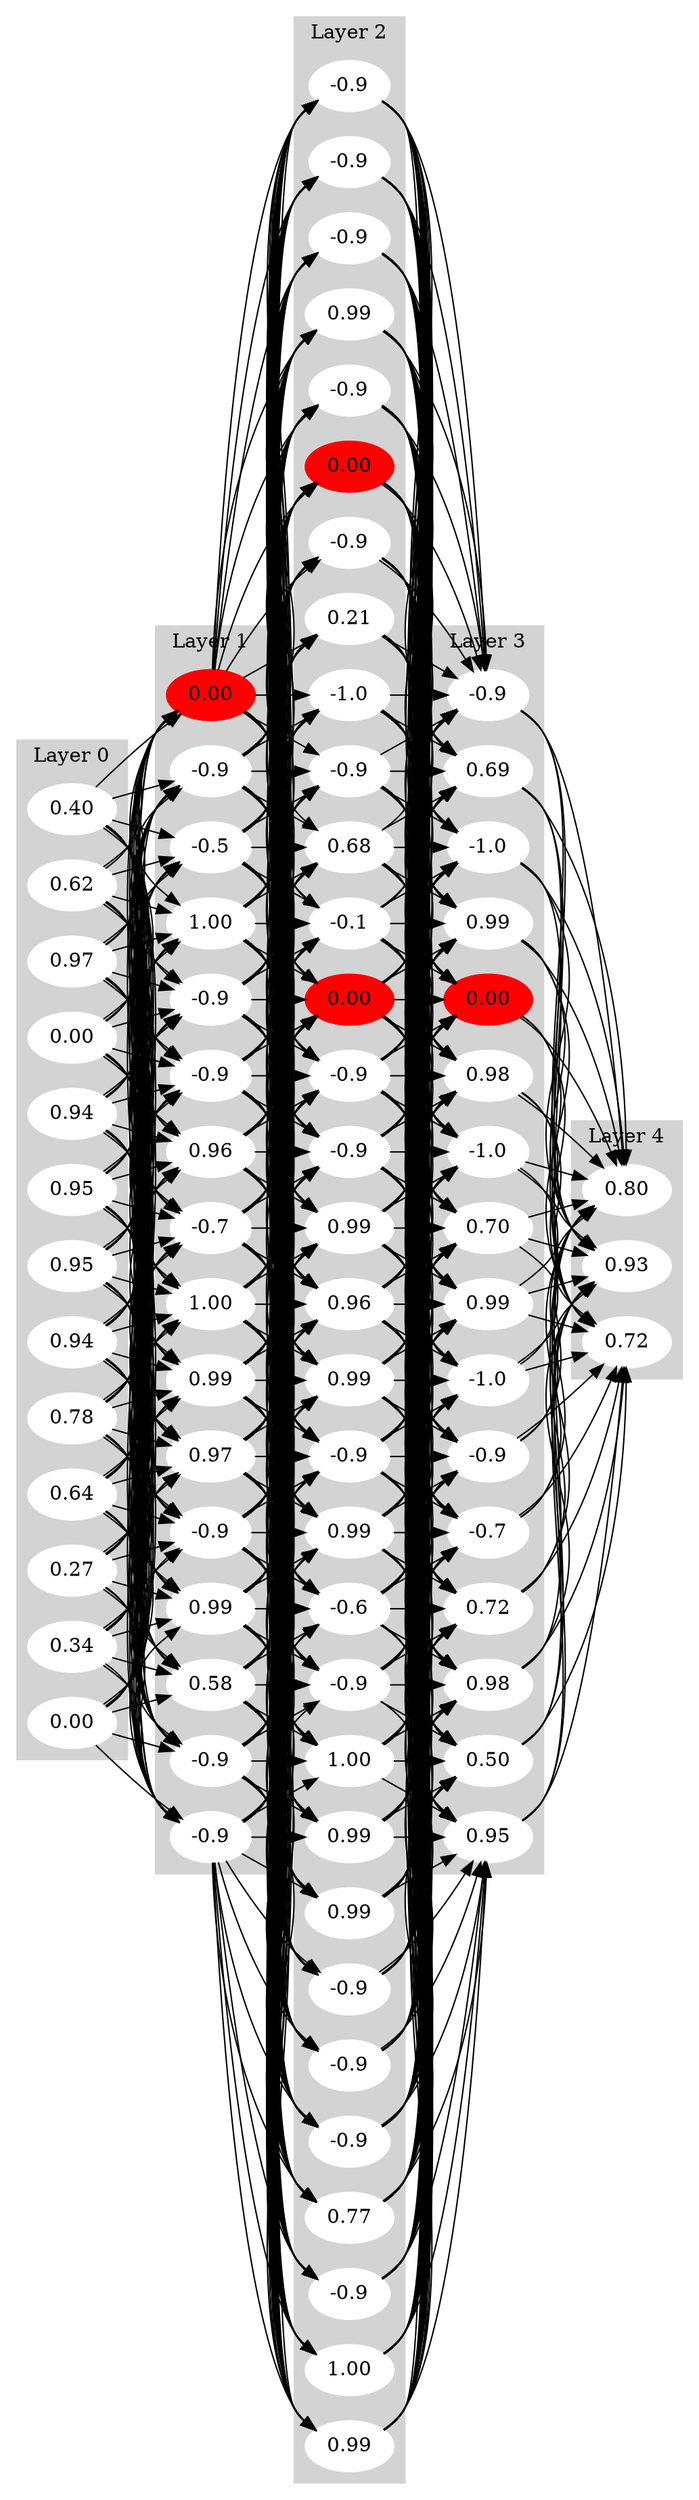 digraph G {
  rankdir=LR;
  subgraph cluster_0 {
    style=filled;
    color=lightgrey;
    node [style=filled,color=white];
    i0h0 [style=filled, color=white, label="0.94"];
    i0h1 [style=filled, color=white, label="0.95"];
    i0h2 [style=filled, color=white, label="0.95"];
    i0h3 [style=filled, color=white, label="0.94"];
    i0h4 [style=filled, color=white, label="0.78"];
    i0h5 [style=filled, color=white, label="0.64"];
    i0h6 [style=filled, color=white, label="0.27"];
    i0h7 [style=filled, color=white, label="0.34"];
    i0h8 [style=filled, color=white, label="0.00"];
    i0h9 [style=filled, color=white, label="0.40"];
    i0h10 [style=filled, color=white, label="0.62"];
    i0h11 [style=filled, color=white, label="0.97"];
    i0h12 [style=filled, color=white, label="0.00"];
    label = "Layer 0";
  }
  subgraph cluster_1 {
    style=filled;
    color=lightgrey;
    node [style=filled,color=white];
    i1h0 [style=filled, color=white, label="1.00"];
    i1h1 [style=filled, color=white, label="0.99"];
    i1h2 [style=filled, color=white, label="0.97"];
    i1h3 [style=filled, color=white, label="-0.9"];
    i1h4 [style=filled, color=white, label="0.99"];
    i1h5 [style=filled, color=white, label="0.58"];
    i1h6 [style=filled, color=white, label="-0.9"];
    i1h7 [style=filled, color=white, label="-0.9"];
    i1h8 [style=filled, color=red, label="0.00"];
    i1h9 [style=filled, color=white, label="-0.9"];
    i1h10 [style=filled, color=white, label="-0.5"];
    i1h11 [style=filled, color=white, label="1.00"];
    i1h12 [style=filled, color=white, label="-0.9"];
    i1h13 [style=filled, color=white, label="-0.9"];
    i1h14 [style=filled, color=white, label="0.96"];
    i1h15 [style=filled, color=white, label="-0.7"];
    label = "Layer 1";
  }
  subgraph cluster_2 {
    style=filled;
    color=lightgrey;
    node [style=filled,color=white];
    i2h0 [style=filled, color=white, label="-1.0"];
    i2h1 [style=filled, color=white, label="-0.9"];
    i2h2 [style=filled, color=white, label="0.68"];
    i2h3 [style=filled, color=white, label="-0.1"];
    i2h4 [style=filled, color=red, label="0.00"];
    i2h5 [style=filled, color=white, label="-0.9"];
    i2h6 [style=filled, color=white, label="-0.9"];
    i2h7 [style=filled, color=white, label="0.99"];
    i2h8 [style=filled, color=white, label="0.96"];
    i2h9 [style=filled, color=white, label="0.99"];
    i2h10 [style=filled, color=white, label="-0.9"];
    i2h11 [style=filled, color=white, label="0.99"];
    i2h12 [style=filled, color=white, label="-0.6"];
    i2h13 [style=filled, color=white, label="-0.9"];
    i2h14 [style=filled, color=white, label="1.00"];
    i2h15 [style=filled, color=white, label="0.99"];
    i2h16 [style=filled, color=white, label="0.99"];
    i2h17 [style=filled, color=white, label="-0.9"];
    i2h18 [style=filled, color=white, label="-0.9"];
    i2h19 [style=filled, color=white, label="-0.9"];
    i2h20 [style=filled, color=white, label="0.77"];
    i2h21 [style=filled, color=white, label="-0.9"];
    i2h22 [style=filled, color=white, label="1.00"];
    i2h23 [style=filled, color=white, label="0.99"];
    i2h24 [style=filled, color=white, label="-0.9"];
    i2h25 [style=filled, color=white, label="-0.9"];
    i2h26 [style=filled, color=white, label="-0.9"];
    i2h27 [style=filled, color=white, label="0.99"];
    i2h28 [style=filled, color=white, label="-0.9"];
    i2h29 [style=filled, color=red, label="0.00"];
    i2h30 [style=filled, color=white, label="-0.9"];
    i2h31 [style=filled, color=white, label="0.21"];
    label = "Layer 2";
  }
  subgraph cluster_3 {
    style=filled;
    color=lightgrey;
    node [style=filled,color=white];
    i3h0 [style=filled, color=white, label="0.99"];
    i3h1 [style=filled, color=white, label="-1.0"];
    i3h2 [style=filled, color=white, label="-0.9"];
    i3h3 [style=filled, color=white, label="-0.7"];
    i3h4 [style=filled, color=white, label="0.72"];
    i3h5 [style=filled, color=white, label="0.98"];
    i3h6 [style=filled, color=white, label="0.50"];
    i3h7 [style=filled, color=white, label="0.95"];
    i3h8 [style=filled, color=white, label="-0.9"];
    i3h9 [style=filled, color=white, label="0.69"];
    i3h10 [style=filled, color=white, label="-1.0"];
    i3h11 [style=filled, color=white, label="0.99"];
    i3h12 [style=filled, color=red, label="0.00"];
    i3h13 [style=filled, color=white, label="0.98"];
    i3h14 [style=filled, color=white, label="-1.0"];
    i3h15 [style=filled, color=white, label="0.70"];
    label = "Layer 3";
  }
  subgraph cluster_4 {
    style=filled;
    color=lightgrey;
    node [style=filled,color=white];
    i4h0 [style=filled, color=white, label="0.72"];
    i4h1 [style=filled, color=white, label="0.80"];
    i4h2 [style=filled, color=white, label="0.93"];
    label = "Layer 4";
  }
  i0h0 -> i1h0;
  i0h0 -> i1h1;
  i0h0 -> i1h2;
  i0h0 -> i1h3;
  i0h0 -> i1h4;
  i0h0 -> i1h5;
  i0h0 -> i1h6;
  i0h0 -> i1h7;
  i0h0 -> i1h8;
  i0h0 -> i1h9;
  i0h0 -> i1h10;
  i0h0 -> i1h11;
  i0h0 -> i1h12;
  i0h0 -> i1h13;
  i0h0 -> i1h14;
  i0h0 -> i1h15;
  i0h1 -> i1h0;
  i0h1 -> i1h1;
  i0h1 -> i1h2;
  i0h1 -> i1h3;
  i0h1 -> i1h4;
  i0h1 -> i1h5;
  i0h1 -> i1h6;
  i0h1 -> i1h7;
  i0h1 -> i1h8;
  i0h1 -> i1h9;
  i0h1 -> i1h10;
  i0h1 -> i1h11;
  i0h1 -> i1h12;
  i0h1 -> i1h13;
  i0h1 -> i1h14;
  i0h1 -> i1h15;
  i0h2 -> i1h0;
  i0h2 -> i1h1;
  i0h2 -> i1h2;
  i0h2 -> i1h3;
  i0h2 -> i1h4;
  i0h2 -> i1h5;
  i0h2 -> i1h6;
  i0h2 -> i1h7;
  i0h2 -> i1h8;
  i0h2 -> i1h9;
  i0h2 -> i1h10;
  i0h2 -> i1h11;
  i0h2 -> i1h12;
  i0h2 -> i1h13;
  i0h2 -> i1h14;
  i0h2 -> i1h15;
  i0h3 -> i1h0;
  i0h3 -> i1h1;
  i0h3 -> i1h2;
  i0h3 -> i1h3;
  i0h3 -> i1h4;
  i0h3 -> i1h5;
  i0h3 -> i1h6;
  i0h3 -> i1h7;
  i0h3 -> i1h8;
  i0h3 -> i1h9;
  i0h3 -> i1h10;
  i0h3 -> i1h11;
  i0h3 -> i1h12;
  i0h3 -> i1h13;
  i0h3 -> i1h14;
  i0h3 -> i1h15;
  i0h4 -> i1h0;
  i0h4 -> i1h1;
  i0h4 -> i1h2;
  i0h4 -> i1h3;
  i0h4 -> i1h4;
  i0h4 -> i1h5;
  i0h4 -> i1h6;
  i0h4 -> i1h7;
  i0h4 -> i1h8;
  i0h4 -> i1h9;
  i0h4 -> i1h10;
  i0h4 -> i1h11;
  i0h4 -> i1h12;
  i0h4 -> i1h13;
  i0h4 -> i1h14;
  i0h4 -> i1h15;
  i0h5 -> i1h0;
  i0h5 -> i1h1;
  i0h5 -> i1h2;
  i0h5 -> i1h3;
  i0h5 -> i1h4;
  i0h5 -> i1h5;
  i0h5 -> i1h6;
  i0h5 -> i1h7;
  i0h5 -> i1h8;
  i0h5 -> i1h9;
  i0h5 -> i1h10;
  i0h5 -> i1h11;
  i0h5 -> i1h12;
  i0h5 -> i1h13;
  i0h5 -> i1h14;
  i0h5 -> i1h15;
  i0h6 -> i1h0;
  i0h6 -> i1h1;
  i0h6 -> i1h2;
  i0h6 -> i1h3;
  i0h6 -> i1h4;
  i0h6 -> i1h5;
  i0h6 -> i1h6;
  i0h6 -> i1h7;
  i0h6 -> i1h8;
  i0h6 -> i1h9;
  i0h6 -> i1h10;
  i0h6 -> i1h11;
  i0h6 -> i1h12;
  i0h6 -> i1h13;
  i0h6 -> i1h14;
  i0h6 -> i1h15;
  i0h7 -> i1h0;
  i0h7 -> i1h1;
  i0h7 -> i1h2;
  i0h7 -> i1h3;
  i0h7 -> i1h4;
  i0h7 -> i1h5;
  i0h7 -> i1h6;
  i0h7 -> i1h7;
  i0h7 -> i1h8;
  i0h7 -> i1h9;
  i0h7 -> i1h10;
  i0h7 -> i1h11;
  i0h7 -> i1h12;
  i0h7 -> i1h13;
  i0h7 -> i1h14;
  i0h7 -> i1h15;
  i0h8 -> i1h0;
  i0h8 -> i1h1;
  i0h8 -> i1h2;
  i0h8 -> i1h3;
  i0h8 -> i1h4;
  i0h8 -> i1h5;
  i0h8 -> i1h6;
  i0h8 -> i1h7;
  i0h8 -> i1h8;
  i0h8 -> i1h9;
  i0h8 -> i1h10;
  i0h8 -> i1h11;
  i0h8 -> i1h12;
  i0h8 -> i1h13;
  i0h8 -> i1h14;
  i0h8 -> i1h15;
  i0h9 -> i1h0;
  i0h9 -> i1h1;
  i0h9 -> i1h2;
  i0h9 -> i1h3;
  i0h9 -> i1h4;
  i0h9 -> i1h5;
  i0h9 -> i1h6;
  i0h9 -> i1h7;
  i0h9 -> i1h8;
  i0h9 -> i1h9;
  i0h9 -> i1h10;
  i0h9 -> i1h11;
  i0h9 -> i1h12;
  i0h9 -> i1h13;
  i0h9 -> i1h14;
  i0h9 -> i1h15;
  i0h10 -> i1h0;
  i0h10 -> i1h1;
  i0h10 -> i1h2;
  i0h10 -> i1h3;
  i0h10 -> i1h4;
  i0h10 -> i1h5;
  i0h10 -> i1h6;
  i0h10 -> i1h7;
  i0h10 -> i1h8;
  i0h10 -> i1h9;
  i0h10 -> i1h10;
  i0h10 -> i1h11;
  i0h10 -> i1h12;
  i0h10 -> i1h13;
  i0h10 -> i1h14;
  i0h10 -> i1h15;
  i0h11 -> i1h0;
  i0h11 -> i1h1;
  i0h11 -> i1h2;
  i0h11 -> i1h3;
  i0h11 -> i1h4;
  i0h11 -> i1h5;
  i0h11 -> i1h6;
  i0h11 -> i1h7;
  i0h11 -> i1h8;
  i0h11 -> i1h9;
  i0h11 -> i1h10;
  i0h11 -> i1h11;
  i0h11 -> i1h12;
  i0h11 -> i1h13;
  i0h11 -> i1h14;
  i0h11 -> i1h15;
  i0h12 -> i1h0;
  i0h12 -> i1h1;
  i0h12 -> i1h2;
  i0h12 -> i1h3;
  i0h12 -> i1h4;
  i0h12 -> i1h5;
  i0h12 -> i1h6;
  i0h12 -> i1h7;
  i0h12 -> i1h8;
  i0h12 -> i1h9;
  i0h12 -> i1h10;
  i0h12 -> i1h11;
  i0h12 -> i1h12;
  i0h12 -> i1h13;
  i0h12 -> i1h14;
  i0h12 -> i1h15;
  i1h0 -> i2h0;
  i1h0 -> i2h1;
  i1h0 -> i2h2;
  i1h0 -> i2h3;
  i1h0 -> i2h4;
  i1h0 -> i2h5;
  i1h0 -> i2h6;
  i1h0 -> i2h7;
  i1h0 -> i2h8;
  i1h0 -> i2h9;
  i1h0 -> i2h10;
  i1h0 -> i2h11;
  i1h0 -> i2h12;
  i1h0 -> i2h13;
  i1h0 -> i2h14;
  i1h0 -> i2h15;
  i1h0 -> i2h16;
  i1h0 -> i2h17;
  i1h0 -> i2h18;
  i1h0 -> i2h19;
  i1h0 -> i2h20;
  i1h0 -> i2h21;
  i1h0 -> i2h22;
  i1h0 -> i2h23;
  i1h0 -> i2h24;
  i1h0 -> i2h25;
  i1h0 -> i2h26;
  i1h0 -> i2h27;
  i1h0 -> i2h28;
  i1h0 -> i2h29;
  i1h0 -> i2h30;
  i1h0 -> i2h31;
  i1h1 -> i2h0;
  i1h1 -> i2h1;
  i1h1 -> i2h2;
  i1h1 -> i2h3;
  i1h1 -> i2h4;
  i1h1 -> i2h5;
  i1h1 -> i2h6;
  i1h1 -> i2h7;
  i1h1 -> i2h8;
  i1h1 -> i2h9;
  i1h1 -> i2h10;
  i1h1 -> i2h11;
  i1h1 -> i2h12;
  i1h1 -> i2h13;
  i1h1 -> i2h14;
  i1h1 -> i2h15;
  i1h1 -> i2h16;
  i1h1 -> i2h17;
  i1h1 -> i2h18;
  i1h1 -> i2h19;
  i1h1 -> i2h20;
  i1h1 -> i2h21;
  i1h1 -> i2h22;
  i1h1 -> i2h23;
  i1h1 -> i2h24;
  i1h1 -> i2h25;
  i1h1 -> i2h26;
  i1h1 -> i2h27;
  i1h1 -> i2h28;
  i1h1 -> i2h29;
  i1h1 -> i2h30;
  i1h1 -> i2h31;
  i1h2 -> i2h0;
  i1h2 -> i2h1;
  i1h2 -> i2h2;
  i1h2 -> i2h3;
  i1h2 -> i2h4;
  i1h2 -> i2h5;
  i1h2 -> i2h6;
  i1h2 -> i2h7;
  i1h2 -> i2h8;
  i1h2 -> i2h9;
  i1h2 -> i2h10;
  i1h2 -> i2h11;
  i1h2 -> i2h12;
  i1h2 -> i2h13;
  i1h2 -> i2h14;
  i1h2 -> i2h15;
  i1h2 -> i2h16;
  i1h2 -> i2h17;
  i1h2 -> i2h18;
  i1h2 -> i2h19;
  i1h2 -> i2h20;
  i1h2 -> i2h21;
  i1h2 -> i2h22;
  i1h2 -> i2h23;
  i1h2 -> i2h24;
  i1h2 -> i2h25;
  i1h2 -> i2h26;
  i1h2 -> i2h27;
  i1h2 -> i2h28;
  i1h2 -> i2h29;
  i1h2 -> i2h30;
  i1h2 -> i2h31;
  i1h3 -> i2h0;
  i1h3 -> i2h1;
  i1h3 -> i2h2;
  i1h3 -> i2h3;
  i1h3 -> i2h4;
  i1h3 -> i2h5;
  i1h3 -> i2h6;
  i1h3 -> i2h7;
  i1h3 -> i2h8;
  i1h3 -> i2h9;
  i1h3 -> i2h10;
  i1h3 -> i2h11;
  i1h3 -> i2h12;
  i1h3 -> i2h13;
  i1h3 -> i2h14;
  i1h3 -> i2h15;
  i1h3 -> i2h16;
  i1h3 -> i2h17;
  i1h3 -> i2h18;
  i1h3 -> i2h19;
  i1h3 -> i2h20;
  i1h3 -> i2h21;
  i1h3 -> i2h22;
  i1h3 -> i2h23;
  i1h3 -> i2h24;
  i1h3 -> i2h25;
  i1h3 -> i2h26;
  i1h3 -> i2h27;
  i1h3 -> i2h28;
  i1h3 -> i2h29;
  i1h3 -> i2h30;
  i1h3 -> i2h31;
  i1h4 -> i2h0;
  i1h4 -> i2h1;
  i1h4 -> i2h2;
  i1h4 -> i2h3;
  i1h4 -> i2h4;
  i1h4 -> i2h5;
  i1h4 -> i2h6;
  i1h4 -> i2h7;
  i1h4 -> i2h8;
  i1h4 -> i2h9;
  i1h4 -> i2h10;
  i1h4 -> i2h11;
  i1h4 -> i2h12;
  i1h4 -> i2h13;
  i1h4 -> i2h14;
  i1h4 -> i2h15;
  i1h4 -> i2h16;
  i1h4 -> i2h17;
  i1h4 -> i2h18;
  i1h4 -> i2h19;
  i1h4 -> i2h20;
  i1h4 -> i2h21;
  i1h4 -> i2h22;
  i1h4 -> i2h23;
  i1h4 -> i2h24;
  i1h4 -> i2h25;
  i1h4 -> i2h26;
  i1h4 -> i2h27;
  i1h4 -> i2h28;
  i1h4 -> i2h29;
  i1h4 -> i2h30;
  i1h4 -> i2h31;
  i1h5 -> i2h0;
  i1h5 -> i2h1;
  i1h5 -> i2h2;
  i1h5 -> i2h3;
  i1h5 -> i2h4;
  i1h5 -> i2h5;
  i1h5 -> i2h6;
  i1h5 -> i2h7;
  i1h5 -> i2h8;
  i1h5 -> i2h9;
  i1h5 -> i2h10;
  i1h5 -> i2h11;
  i1h5 -> i2h12;
  i1h5 -> i2h13;
  i1h5 -> i2h14;
  i1h5 -> i2h15;
  i1h5 -> i2h16;
  i1h5 -> i2h17;
  i1h5 -> i2h18;
  i1h5 -> i2h19;
  i1h5 -> i2h20;
  i1h5 -> i2h21;
  i1h5 -> i2h22;
  i1h5 -> i2h23;
  i1h5 -> i2h24;
  i1h5 -> i2h25;
  i1h5 -> i2h26;
  i1h5 -> i2h27;
  i1h5 -> i2h28;
  i1h5 -> i2h29;
  i1h5 -> i2h30;
  i1h5 -> i2h31;
  i1h6 -> i2h0;
  i1h6 -> i2h1;
  i1h6 -> i2h2;
  i1h6 -> i2h3;
  i1h6 -> i2h4;
  i1h6 -> i2h5;
  i1h6 -> i2h6;
  i1h6 -> i2h7;
  i1h6 -> i2h8;
  i1h6 -> i2h9;
  i1h6 -> i2h10;
  i1h6 -> i2h11;
  i1h6 -> i2h12;
  i1h6 -> i2h13;
  i1h6 -> i2h14;
  i1h6 -> i2h15;
  i1h6 -> i2h16;
  i1h6 -> i2h17;
  i1h6 -> i2h18;
  i1h6 -> i2h19;
  i1h6 -> i2h20;
  i1h6 -> i2h21;
  i1h6 -> i2h22;
  i1h6 -> i2h23;
  i1h6 -> i2h24;
  i1h6 -> i2h25;
  i1h6 -> i2h26;
  i1h6 -> i2h27;
  i1h6 -> i2h28;
  i1h6 -> i2h29;
  i1h6 -> i2h30;
  i1h6 -> i2h31;
  i1h7 -> i2h0;
  i1h7 -> i2h1;
  i1h7 -> i2h2;
  i1h7 -> i2h3;
  i1h7 -> i2h4;
  i1h7 -> i2h5;
  i1h7 -> i2h6;
  i1h7 -> i2h7;
  i1h7 -> i2h8;
  i1h7 -> i2h9;
  i1h7 -> i2h10;
  i1h7 -> i2h11;
  i1h7 -> i2h12;
  i1h7 -> i2h13;
  i1h7 -> i2h14;
  i1h7 -> i2h15;
  i1h7 -> i2h16;
  i1h7 -> i2h17;
  i1h7 -> i2h18;
  i1h7 -> i2h19;
  i1h7 -> i2h20;
  i1h7 -> i2h21;
  i1h7 -> i2h22;
  i1h7 -> i2h23;
  i1h7 -> i2h24;
  i1h7 -> i2h25;
  i1h7 -> i2h26;
  i1h7 -> i2h27;
  i1h7 -> i2h28;
  i1h7 -> i2h29;
  i1h7 -> i2h30;
  i1h7 -> i2h31;
  i1h8 -> i2h0;
  i1h8 -> i2h1;
  i1h8 -> i2h2;
  i1h8 -> i2h3;
  i1h8 -> i2h4;
  i1h8 -> i2h5;
  i1h8 -> i2h6;
  i1h8 -> i2h7;
  i1h8 -> i2h8;
  i1h8 -> i2h9;
  i1h8 -> i2h10;
  i1h8 -> i2h11;
  i1h8 -> i2h12;
  i1h8 -> i2h13;
  i1h8 -> i2h14;
  i1h8 -> i2h15;
  i1h8 -> i2h16;
  i1h8 -> i2h17;
  i1h8 -> i2h18;
  i1h8 -> i2h19;
  i1h8 -> i2h20;
  i1h8 -> i2h21;
  i1h8 -> i2h22;
  i1h8 -> i2h23;
  i1h8 -> i2h24;
  i1h8 -> i2h25;
  i1h8 -> i2h26;
  i1h8 -> i2h27;
  i1h8 -> i2h28;
  i1h8 -> i2h29;
  i1h8 -> i2h30;
  i1h8 -> i2h31;
  i1h9 -> i2h0;
  i1h9 -> i2h1;
  i1h9 -> i2h2;
  i1h9 -> i2h3;
  i1h9 -> i2h4;
  i1h9 -> i2h5;
  i1h9 -> i2h6;
  i1h9 -> i2h7;
  i1h9 -> i2h8;
  i1h9 -> i2h9;
  i1h9 -> i2h10;
  i1h9 -> i2h11;
  i1h9 -> i2h12;
  i1h9 -> i2h13;
  i1h9 -> i2h14;
  i1h9 -> i2h15;
  i1h9 -> i2h16;
  i1h9 -> i2h17;
  i1h9 -> i2h18;
  i1h9 -> i2h19;
  i1h9 -> i2h20;
  i1h9 -> i2h21;
  i1h9 -> i2h22;
  i1h9 -> i2h23;
  i1h9 -> i2h24;
  i1h9 -> i2h25;
  i1h9 -> i2h26;
  i1h9 -> i2h27;
  i1h9 -> i2h28;
  i1h9 -> i2h29;
  i1h9 -> i2h30;
  i1h9 -> i2h31;
  i1h10 -> i2h0;
  i1h10 -> i2h1;
  i1h10 -> i2h2;
  i1h10 -> i2h3;
  i1h10 -> i2h4;
  i1h10 -> i2h5;
  i1h10 -> i2h6;
  i1h10 -> i2h7;
  i1h10 -> i2h8;
  i1h10 -> i2h9;
  i1h10 -> i2h10;
  i1h10 -> i2h11;
  i1h10 -> i2h12;
  i1h10 -> i2h13;
  i1h10 -> i2h14;
  i1h10 -> i2h15;
  i1h10 -> i2h16;
  i1h10 -> i2h17;
  i1h10 -> i2h18;
  i1h10 -> i2h19;
  i1h10 -> i2h20;
  i1h10 -> i2h21;
  i1h10 -> i2h22;
  i1h10 -> i2h23;
  i1h10 -> i2h24;
  i1h10 -> i2h25;
  i1h10 -> i2h26;
  i1h10 -> i2h27;
  i1h10 -> i2h28;
  i1h10 -> i2h29;
  i1h10 -> i2h30;
  i1h10 -> i2h31;
  i1h11 -> i2h0;
  i1h11 -> i2h1;
  i1h11 -> i2h2;
  i1h11 -> i2h3;
  i1h11 -> i2h4;
  i1h11 -> i2h5;
  i1h11 -> i2h6;
  i1h11 -> i2h7;
  i1h11 -> i2h8;
  i1h11 -> i2h9;
  i1h11 -> i2h10;
  i1h11 -> i2h11;
  i1h11 -> i2h12;
  i1h11 -> i2h13;
  i1h11 -> i2h14;
  i1h11 -> i2h15;
  i1h11 -> i2h16;
  i1h11 -> i2h17;
  i1h11 -> i2h18;
  i1h11 -> i2h19;
  i1h11 -> i2h20;
  i1h11 -> i2h21;
  i1h11 -> i2h22;
  i1h11 -> i2h23;
  i1h11 -> i2h24;
  i1h11 -> i2h25;
  i1h11 -> i2h26;
  i1h11 -> i2h27;
  i1h11 -> i2h28;
  i1h11 -> i2h29;
  i1h11 -> i2h30;
  i1h11 -> i2h31;
  i1h12 -> i2h0;
  i1h12 -> i2h1;
  i1h12 -> i2h2;
  i1h12 -> i2h3;
  i1h12 -> i2h4;
  i1h12 -> i2h5;
  i1h12 -> i2h6;
  i1h12 -> i2h7;
  i1h12 -> i2h8;
  i1h12 -> i2h9;
  i1h12 -> i2h10;
  i1h12 -> i2h11;
  i1h12 -> i2h12;
  i1h12 -> i2h13;
  i1h12 -> i2h14;
  i1h12 -> i2h15;
  i1h12 -> i2h16;
  i1h12 -> i2h17;
  i1h12 -> i2h18;
  i1h12 -> i2h19;
  i1h12 -> i2h20;
  i1h12 -> i2h21;
  i1h12 -> i2h22;
  i1h12 -> i2h23;
  i1h12 -> i2h24;
  i1h12 -> i2h25;
  i1h12 -> i2h26;
  i1h12 -> i2h27;
  i1h12 -> i2h28;
  i1h12 -> i2h29;
  i1h12 -> i2h30;
  i1h12 -> i2h31;
  i1h13 -> i2h0;
  i1h13 -> i2h1;
  i1h13 -> i2h2;
  i1h13 -> i2h3;
  i1h13 -> i2h4;
  i1h13 -> i2h5;
  i1h13 -> i2h6;
  i1h13 -> i2h7;
  i1h13 -> i2h8;
  i1h13 -> i2h9;
  i1h13 -> i2h10;
  i1h13 -> i2h11;
  i1h13 -> i2h12;
  i1h13 -> i2h13;
  i1h13 -> i2h14;
  i1h13 -> i2h15;
  i1h13 -> i2h16;
  i1h13 -> i2h17;
  i1h13 -> i2h18;
  i1h13 -> i2h19;
  i1h13 -> i2h20;
  i1h13 -> i2h21;
  i1h13 -> i2h22;
  i1h13 -> i2h23;
  i1h13 -> i2h24;
  i1h13 -> i2h25;
  i1h13 -> i2h26;
  i1h13 -> i2h27;
  i1h13 -> i2h28;
  i1h13 -> i2h29;
  i1h13 -> i2h30;
  i1h13 -> i2h31;
  i1h14 -> i2h0;
  i1h14 -> i2h1;
  i1h14 -> i2h2;
  i1h14 -> i2h3;
  i1h14 -> i2h4;
  i1h14 -> i2h5;
  i1h14 -> i2h6;
  i1h14 -> i2h7;
  i1h14 -> i2h8;
  i1h14 -> i2h9;
  i1h14 -> i2h10;
  i1h14 -> i2h11;
  i1h14 -> i2h12;
  i1h14 -> i2h13;
  i1h14 -> i2h14;
  i1h14 -> i2h15;
  i1h14 -> i2h16;
  i1h14 -> i2h17;
  i1h14 -> i2h18;
  i1h14 -> i2h19;
  i1h14 -> i2h20;
  i1h14 -> i2h21;
  i1h14 -> i2h22;
  i1h14 -> i2h23;
  i1h14 -> i2h24;
  i1h14 -> i2h25;
  i1h14 -> i2h26;
  i1h14 -> i2h27;
  i1h14 -> i2h28;
  i1h14 -> i2h29;
  i1h14 -> i2h30;
  i1h14 -> i2h31;
  i1h15 -> i2h0;
  i1h15 -> i2h1;
  i1h15 -> i2h2;
  i1h15 -> i2h3;
  i1h15 -> i2h4;
  i1h15 -> i2h5;
  i1h15 -> i2h6;
  i1h15 -> i2h7;
  i1h15 -> i2h8;
  i1h15 -> i2h9;
  i1h15 -> i2h10;
  i1h15 -> i2h11;
  i1h15 -> i2h12;
  i1h15 -> i2h13;
  i1h15 -> i2h14;
  i1h15 -> i2h15;
  i1h15 -> i2h16;
  i1h15 -> i2h17;
  i1h15 -> i2h18;
  i1h15 -> i2h19;
  i1h15 -> i2h20;
  i1h15 -> i2h21;
  i1h15 -> i2h22;
  i1h15 -> i2h23;
  i1h15 -> i2h24;
  i1h15 -> i2h25;
  i1h15 -> i2h26;
  i1h15 -> i2h27;
  i1h15 -> i2h28;
  i1h15 -> i2h29;
  i1h15 -> i2h30;
  i1h15 -> i2h31;
  i2h0 -> i3h0;
  i2h0 -> i3h1;
  i2h0 -> i3h2;
  i2h0 -> i3h3;
  i2h0 -> i3h4;
  i2h0 -> i3h5;
  i2h0 -> i3h6;
  i2h0 -> i3h7;
  i2h0 -> i3h8;
  i2h0 -> i3h9;
  i2h0 -> i3h10;
  i2h0 -> i3h11;
  i2h0 -> i3h12;
  i2h0 -> i3h13;
  i2h0 -> i3h14;
  i2h0 -> i3h15;
  i2h1 -> i3h0;
  i2h1 -> i3h1;
  i2h1 -> i3h2;
  i2h1 -> i3h3;
  i2h1 -> i3h4;
  i2h1 -> i3h5;
  i2h1 -> i3h6;
  i2h1 -> i3h7;
  i2h1 -> i3h8;
  i2h1 -> i3h9;
  i2h1 -> i3h10;
  i2h1 -> i3h11;
  i2h1 -> i3h12;
  i2h1 -> i3h13;
  i2h1 -> i3h14;
  i2h1 -> i3h15;
  i2h2 -> i3h0;
  i2h2 -> i3h1;
  i2h2 -> i3h2;
  i2h2 -> i3h3;
  i2h2 -> i3h4;
  i2h2 -> i3h5;
  i2h2 -> i3h6;
  i2h2 -> i3h7;
  i2h2 -> i3h8;
  i2h2 -> i3h9;
  i2h2 -> i3h10;
  i2h2 -> i3h11;
  i2h2 -> i3h12;
  i2h2 -> i3h13;
  i2h2 -> i3h14;
  i2h2 -> i3h15;
  i2h3 -> i3h0;
  i2h3 -> i3h1;
  i2h3 -> i3h2;
  i2h3 -> i3h3;
  i2h3 -> i3h4;
  i2h3 -> i3h5;
  i2h3 -> i3h6;
  i2h3 -> i3h7;
  i2h3 -> i3h8;
  i2h3 -> i3h9;
  i2h3 -> i3h10;
  i2h3 -> i3h11;
  i2h3 -> i3h12;
  i2h3 -> i3h13;
  i2h3 -> i3h14;
  i2h3 -> i3h15;
  i2h4 -> i3h0;
  i2h4 -> i3h1;
  i2h4 -> i3h2;
  i2h4 -> i3h3;
  i2h4 -> i3h4;
  i2h4 -> i3h5;
  i2h4 -> i3h6;
  i2h4 -> i3h7;
  i2h4 -> i3h8;
  i2h4 -> i3h9;
  i2h4 -> i3h10;
  i2h4 -> i3h11;
  i2h4 -> i3h12;
  i2h4 -> i3h13;
  i2h4 -> i3h14;
  i2h4 -> i3h15;
  i2h5 -> i3h0;
  i2h5 -> i3h1;
  i2h5 -> i3h2;
  i2h5 -> i3h3;
  i2h5 -> i3h4;
  i2h5 -> i3h5;
  i2h5 -> i3h6;
  i2h5 -> i3h7;
  i2h5 -> i3h8;
  i2h5 -> i3h9;
  i2h5 -> i3h10;
  i2h5 -> i3h11;
  i2h5 -> i3h12;
  i2h5 -> i3h13;
  i2h5 -> i3h14;
  i2h5 -> i3h15;
  i2h6 -> i3h0;
  i2h6 -> i3h1;
  i2h6 -> i3h2;
  i2h6 -> i3h3;
  i2h6 -> i3h4;
  i2h6 -> i3h5;
  i2h6 -> i3h6;
  i2h6 -> i3h7;
  i2h6 -> i3h8;
  i2h6 -> i3h9;
  i2h6 -> i3h10;
  i2h6 -> i3h11;
  i2h6 -> i3h12;
  i2h6 -> i3h13;
  i2h6 -> i3h14;
  i2h6 -> i3h15;
  i2h7 -> i3h0;
  i2h7 -> i3h1;
  i2h7 -> i3h2;
  i2h7 -> i3h3;
  i2h7 -> i3h4;
  i2h7 -> i3h5;
  i2h7 -> i3h6;
  i2h7 -> i3h7;
  i2h7 -> i3h8;
  i2h7 -> i3h9;
  i2h7 -> i3h10;
  i2h7 -> i3h11;
  i2h7 -> i3h12;
  i2h7 -> i3h13;
  i2h7 -> i3h14;
  i2h7 -> i3h15;
  i2h8 -> i3h0;
  i2h8 -> i3h1;
  i2h8 -> i3h2;
  i2h8 -> i3h3;
  i2h8 -> i3h4;
  i2h8 -> i3h5;
  i2h8 -> i3h6;
  i2h8 -> i3h7;
  i2h8 -> i3h8;
  i2h8 -> i3h9;
  i2h8 -> i3h10;
  i2h8 -> i3h11;
  i2h8 -> i3h12;
  i2h8 -> i3h13;
  i2h8 -> i3h14;
  i2h8 -> i3h15;
  i2h9 -> i3h0;
  i2h9 -> i3h1;
  i2h9 -> i3h2;
  i2h9 -> i3h3;
  i2h9 -> i3h4;
  i2h9 -> i3h5;
  i2h9 -> i3h6;
  i2h9 -> i3h7;
  i2h9 -> i3h8;
  i2h9 -> i3h9;
  i2h9 -> i3h10;
  i2h9 -> i3h11;
  i2h9 -> i3h12;
  i2h9 -> i3h13;
  i2h9 -> i3h14;
  i2h9 -> i3h15;
  i2h10 -> i3h0;
  i2h10 -> i3h1;
  i2h10 -> i3h2;
  i2h10 -> i3h3;
  i2h10 -> i3h4;
  i2h10 -> i3h5;
  i2h10 -> i3h6;
  i2h10 -> i3h7;
  i2h10 -> i3h8;
  i2h10 -> i3h9;
  i2h10 -> i3h10;
  i2h10 -> i3h11;
  i2h10 -> i3h12;
  i2h10 -> i3h13;
  i2h10 -> i3h14;
  i2h10 -> i3h15;
  i2h11 -> i3h0;
  i2h11 -> i3h1;
  i2h11 -> i3h2;
  i2h11 -> i3h3;
  i2h11 -> i3h4;
  i2h11 -> i3h5;
  i2h11 -> i3h6;
  i2h11 -> i3h7;
  i2h11 -> i3h8;
  i2h11 -> i3h9;
  i2h11 -> i3h10;
  i2h11 -> i3h11;
  i2h11 -> i3h12;
  i2h11 -> i3h13;
  i2h11 -> i3h14;
  i2h11 -> i3h15;
  i2h12 -> i3h0;
  i2h12 -> i3h1;
  i2h12 -> i3h2;
  i2h12 -> i3h3;
  i2h12 -> i3h4;
  i2h12 -> i3h5;
  i2h12 -> i3h6;
  i2h12 -> i3h7;
  i2h12 -> i3h8;
  i2h12 -> i3h9;
  i2h12 -> i3h10;
  i2h12 -> i3h11;
  i2h12 -> i3h12;
  i2h12 -> i3h13;
  i2h12 -> i3h14;
  i2h12 -> i3h15;
  i2h13 -> i3h0;
  i2h13 -> i3h1;
  i2h13 -> i3h2;
  i2h13 -> i3h3;
  i2h13 -> i3h4;
  i2h13 -> i3h5;
  i2h13 -> i3h6;
  i2h13 -> i3h7;
  i2h13 -> i3h8;
  i2h13 -> i3h9;
  i2h13 -> i3h10;
  i2h13 -> i3h11;
  i2h13 -> i3h12;
  i2h13 -> i3h13;
  i2h13 -> i3h14;
  i2h13 -> i3h15;
  i2h14 -> i3h0;
  i2h14 -> i3h1;
  i2h14 -> i3h2;
  i2h14 -> i3h3;
  i2h14 -> i3h4;
  i2h14 -> i3h5;
  i2h14 -> i3h6;
  i2h14 -> i3h7;
  i2h14 -> i3h8;
  i2h14 -> i3h9;
  i2h14 -> i3h10;
  i2h14 -> i3h11;
  i2h14 -> i3h12;
  i2h14 -> i3h13;
  i2h14 -> i3h14;
  i2h14 -> i3h15;
  i2h15 -> i3h0;
  i2h15 -> i3h1;
  i2h15 -> i3h2;
  i2h15 -> i3h3;
  i2h15 -> i3h4;
  i2h15 -> i3h5;
  i2h15 -> i3h6;
  i2h15 -> i3h7;
  i2h15 -> i3h8;
  i2h15 -> i3h9;
  i2h15 -> i3h10;
  i2h15 -> i3h11;
  i2h15 -> i3h12;
  i2h15 -> i3h13;
  i2h15 -> i3h14;
  i2h15 -> i3h15;
  i2h16 -> i3h0;
  i2h16 -> i3h1;
  i2h16 -> i3h2;
  i2h16 -> i3h3;
  i2h16 -> i3h4;
  i2h16 -> i3h5;
  i2h16 -> i3h6;
  i2h16 -> i3h7;
  i2h16 -> i3h8;
  i2h16 -> i3h9;
  i2h16 -> i3h10;
  i2h16 -> i3h11;
  i2h16 -> i3h12;
  i2h16 -> i3h13;
  i2h16 -> i3h14;
  i2h16 -> i3h15;
  i2h17 -> i3h0;
  i2h17 -> i3h1;
  i2h17 -> i3h2;
  i2h17 -> i3h3;
  i2h17 -> i3h4;
  i2h17 -> i3h5;
  i2h17 -> i3h6;
  i2h17 -> i3h7;
  i2h17 -> i3h8;
  i2h17 -> i3h9;
  i2h17 -> i3h10;
  i2h17 -> i3h11;
  i2h17 -> i3h12;
  i2h17 -> i3h13;
  i2h17 -> i3h14;
  i2h17 -> i3h15;
  i2h18 -> i3h0;
  i2h18 -> i3h1;
  i2h18 -> i3h2;
  i2h18 -> i3h3;
  i2h18 -> i3h4;
  i2h18 -> i3h5;
  i2h18 -> i3h6;
  i2h18 -> i3h7;
  i2h18 -> i3h8;
  i2h18 -> i3h9;
  i2h18 -> i3h10;
  i2h18 -> i3h11;
  i2h18 -> i3h12;
  i2h18 -> i3h13;
  i2h18 -> i3h14;
  i2h18 -> i3h15;
  i2h19 -> i3h0;
  i2h19 -> i3h1;
  i2h19 -> i3h2;
  i2h19 -> i3h3;
  i2h19 -> i3h4;
  i2h19 -> i3h5;
  i2h19 -> i3h6;
  i2h19 -> i3h7;
  i2h19 -> i3h8;
  i2h19 -> i3h9;
  i2h19 -> i3h10;
  i2h19 -> i3h11;
  i2h19 -> i3h12;
  i2h19 -> i3h13;
  i2h19 -> i3h14;
  i2h19 -> i3h15;
  i2h20 -> i3h0;
  i2h20 -> i3h1;
  i2h20 -> i3h2;
  i2h20 -> i3h3;
  i2h20 -> i3h4;
  i2h20 -> i3h5;
  i2h20 -> i3h6;
  i2h20 -> i3h7;
  i2h20 -> i3h8;
  i2h20 -> i3h9;
  i2h20 -> i3h10;
  i2h20 -> i3h11;
  i2h20 -> i3h12;
  i2h20 -> i3h13;
  i2h20 -> i3h14;
  i2h20 -> i3h15;
  i2h21 -> i3h0;
  i2h21 -> i3h1;
  i2h21 -> i3h2;
  i2h21 -> i3h3;
  i2h21 -> i3h4;
  i2h21 -> i3h5;
  i2h21 -> i3h6;
  i2h21 -> i3h7;
  i2h21 -> i3h8;
  i2h21 -> i3h9;
  i2h21 -> i3h10;
  i2h21 -> i3h11;
  i2h21 -> i3h12;
  i2h21 -> i3h13;
  i2h21 -> i3h14;
  i2h21 -> i3h15;
  i2h22 -> i3h0;
  i2h22 -> i3h1;
  i2h22 -> i3h2;
  i2h22 -> i3h3;
  i2h22 -> i3h4;
  i2h22 -> i3h5;
  i2h22 -> i3h6;
  i2h22 -> i3h7;
  i2h22 -> i3h8;
  i2h22 -> i3h9;
  i2h22 -> i3h10;
  i2h22 -> i3h11;
  i2h22 -> i3h12;
  i2h22 -> i3h13;
  i2h22 -> i3h14;
  i2h22 -> i3h15;
  i2h23 -> i3h0;
  i2h23 -> i3h1;
  i2h23 -> i3h2;
  i2h23 -> i3h3;
  i2h23 -> i3h4;
  i2h23 -> i3h5;
  i2h23 -> i3h6;
  i2h23 -> i3h7;
  i2h23 -> i3h8;
  i2h23 -> i3h9;
  i2h23 -> i3h10;
  i2h23 -> i3h11;
  i2h23 -> i3h12;
  i2h23 -> i3h13;
  i2h23 -> i3h14;
  i2h23 -> i3h15;
  i2h24 -> i3h0;
  i2h24 -> i3h1;
  i2h24 -> i3h2;
  i2h24 -> i3h3;
  i2h24 -> i3h4;
  i2h24 -> i3h5;
  i2h24 -> i3h6;
  i2h24 -> i3h7;
  i2h24 -> i3h8;
  i2h24 -> i3h9;
  i2h24 -> i3h10;
  i2h24 -> i3h11;
  i2h24 -> i3h12;
  i2h24 -> i3h13;
  i2h24 -> i3h14;
  i2h24 -> i3h15;
  i2h25 -> i3h0;
  i2h25 -> i3h1;
  i2h25 -> i3h2;
  i2h25 -> i3h3;
  i2h25 -> i3h4;
  i2h25 -> i3h5;
  i2h25 -> i3h6;
  i2h25 -> i3h7;
  i2h25 -> i3h8;
  i2h25 -> i3h9;
  i2h25 -> i3h10;
  i2h25 -> i3h11;
  i2h25 -> i3h12;
  i2h25 -> i3h13;
  i2h25 -> i3h14;
  i2h25 -> i3h15;
  i2h26 -> i3h0;
  i2h26 -> i3h1;
  i2h26 -> i3h2;
  i2h26 -> i3h3;
  i2h26 -> i3h4;
  i2h26 -> i3h5;
  i2h26 -> i3h6;
  i2h26 -> i3h7;
  i2h26 -> i3h8;
  i2h26 -> i3h9;
  i2h26 -> i3h10;
  i2h26 -> i3h11;
  i2h26 -> i3h12;
  i2h26 -> i3h13;
  i2h26 -> i3h14;
  i2h26 -> i3h15;
  i2h27 -> i3h0;
  i2h27 -> i3h1;
  i2h27 -> i3h2;
  i2h27 -> i3h3;
  i2h27 -> i3h4;
  i2h27 -> i3h5;
  i2h27 -> i3h6;
  i2h27 -> i3h7;
  i2h27 -> i3h8;
  i2h27 -> i3h9;
  i2h27 -> i3h10;
  i2h27 -> i3h11;
  i2h27 -> i3h12;
  i2h27 -> i3h13;
  i2h27 -> i3h14;
  i2h27 -> i3h15;
  i2h28 -> i3h0;
  i2h28 -> i3h1;
  i2h28 -> i3h2;
  i2h28 -> i3h3;
  i2h28 -> i3h4;
  i2h28 -> i3h5;
  i2h28 -> i3h6;
  i2h28 -> i3h7;
  i2h28 -> i3h8;
  i2h28 -> i3h9;
  i2h28 -> i3h10;
  i2h28 -> i3h11;
  i2h28 -> i3h12;
  i2h28 -> i3h13;
  i2h28 -> i3h14;
  i2h28 -> i3h15;
  i2h29 -> i3h0;
  i2h29 -> i3h1;
  i2h29 -> i3h2;
  i2h29 -> i3h3;
  i2h29 -> i3h4;
  i2h29 -> i3h5;
  i2h29 -> i3h6;
  i2h29 -> i3h7;
  i2h29 -> i3h8;
  i2h29 -> i3h9;
  i2h29 -> i3h10;
  i2h29 -> i3h11;
  i2h29 -> i3h12;
  i2h29 -> i3h13;
  i2h29 -> i3h14;
  i2h29 -> i3h15;
  i2h30 -> i3h0;
  i2h30 -> i3h1;
  i2h30 -> i3h2;
  i2h30 -> i3h3;
  i2h30 -> i3h4;
  i2h30 -> i3h5;
  i2h30 -> i3h6;
  i2h30 -> i3h7;
  i2h30 -> i3h8;
  i2h30 -> i3h9;
  i2h30 -> i3h10;
  i2h30 -> i3h11;
  i2h30 -> i3h12;
  i2h30 -> i3h13;
  i2h30 -> i3h14;
  i2h30 -> i3h15;
  i2h31 -> i3h0;
  i2h31 -> i3h1;
  i2h31 -> i3h2;
  i2h31 -> i3h3;
  i2h31 -> i3h4;
  i2h31 -> i3h5;
  i2h31 -> i3h6;
  i2h31 -> i3h7;
  i2h31 -> i3h8;
  i2h31 -> i3h9;
  i2h31 -> i3h10;
  i2h31 -> i3h11;
  i2h31 -> i3h12;
  i2h31 -> i3h13;
  i2h31 -> i3h14;
  i2h31 -> i3h15;
  i3h0 -> i4h0;
  i3h0 -> i4h1;
  i3h0 -> i4h2;
  i3h1 -> i4h0;
  i3h1 -> i4h1;
  i3h1 -> i4h2;
  i3h2 -> i4h0;
  i3h2 -> i4h1;
  i3h2 -> i4h2;
  i3h3 -> i4h0;
  i3h3 -> i4h1;
  i3h3 -> i4h2;
  i3h4 -> i4h0;
  i3h4 -> i4h1;
  i3h4 -> i4h2;
  i3h5 -> i4h0;
  i3h5 -> i4h1;
  i3h5 -> i4h2;
  i3h6 -> i4h0;
  i3h6 -> i4h1;
  i3h6 -> i4h2;
  i3h7 -> i4h0;
  i3h7 -> i4h1;
  i3h7 -> i4h2;
  i3h8 -> i4h0;
  i3h8 -> i4h1;
  i3h8 -> i4h2;
  i3h9 -> i4h0;
  i3h9 -> i4h1;
  i3h9 -> i4h2;
  i3h10 -> i4h0;
  i3h10 -> i4h1;
  i3h10 -> i4h2;
  i3h11 -> i4h0;
  i3h11 -> i4h1;
  i3h11 -> i4h2;
  i3h12 -> i4h0;
  i3h12 -> i4h1;
  i3h12 -> i4h2;
  i3h13 -> i4h0;
  i3h13 -> i4h1;
  i3h13 -> i4h2;
  i3h14 -> i4h0;
  i3h14 -> i4h1;
  i3h14 -> i4h2;
  i3h15 -> i4h0;
  i3h15 -> i4h1;
  i3h15 -> i4h2;
}
